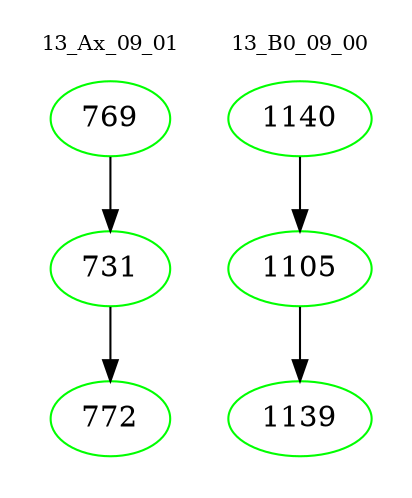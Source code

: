 digraph{
subgraph cluster_0 {
color = white
label = "13_Ax_09_01";
fontsize=10;
T0_769 [label="769", color="green"]
T0_769 -> T0_731 [color="black"]
T0_731 [label="731", color="green"]
T0_731 -> T0_772 [color="black"]
T0_772 [label="772", color="green"]
}
subgraph cluster_1 {
color = white
label = "13_B0_09_00";
fontsize=10;
T1_1140 [label="1140", color="green"]
T1_1140 -> T1_1105 [color="black"]
T1_1105 [label="1105", color="green"]
T1_1105 -> T1_1139 [color="black"]
T1_1139 [label="1139", color="green"]
}
}

